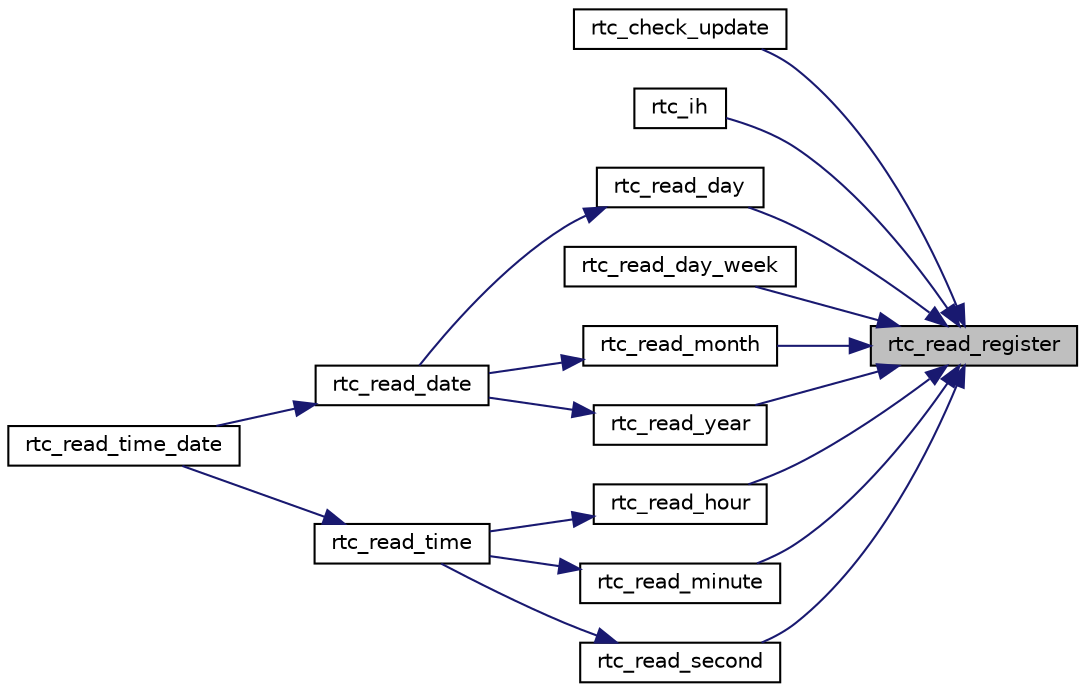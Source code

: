digraph "rtc_read_register"
{
 // INTERACTIVE_SVG=YES
 // LATEX_PDF_SIZE
  edge [fontname="Helvetica",fontsize="10",labelfontname="Helvetica",labelfontsize="10"];
  node [fontname="Helvetica",fontsize="10",shape=record];
  rankdir="RL";
  Node1 [label="rtc_read_register",height=0.2,width=0.4,color="black", fillcolor="grey75", style="filled", fontcolor="black",tooltip=" "];
  Node1 -> Node2 [dir="back",color="midnightblue",fontsize="10",style="solid",fontname="Helvetica"];
  Node2 [label="rtc_check_update",height=0.2,width=0.4,color="black", fillcolor="white", style="filled",URL="$rtc_8c.html#a2d8a9d3d85c96715696f8bab2094ab29",tooltip=" "];
  Node1 -> Node3 [dir="back",color="midnightblue",fontsize="10",style="solid",fontname="Helvetica"];
  Node3 [label="rtc_ih",height=0.2,width=0.4,color="black", fillcolor="white", style="filled",URL="$rtc_8c.html#a75dad42881d64cf07cf1bdc2979a7056",tooltip=" "];
  Node1 -> Node4 [dir="back",color="midnightblue",fontsize="10",style="solid",fontname="Helvetica"];
  Node4 [label="rtc_read_day",height=0.2,width=0.4,color="black", fillcolor="white", style="filled",URL="$rtc_8c.html#a8d6a4c8ebb96bdf2cc635b0364d0d9a1",tooltip=" "];
  Node4 -> Node5 [dir="back",color="midnightblue",fontsize="10",style="solid",fontname="Helvetica"];
  Node5 [label="rtc_read_date",height=0.2,width=0.4,color="black", fillcolor="white", style="filled",URL="$rtc_8c.html#a7af6be95897fac81dcd7bda5285121a4",tooltip=" "];
  Node5 -> Node6 [dir="back",color="midnightblue",fontsize="10",style="solid",fontname="Helvetica"];
  Node6 [label="rtc_read_time_date",height=0.2,width=0.4,color="black", fillcolor="white", style="filled",URL="$rtc_8c.html#ad66426d35709f782c78b71e3e300464b",tooltip=" "];
  Node1 -> Node7 [dir="back",color="midnightblue",fontsize="10",style="solid",fontname="Helvetica"];
  Node7 [label="rtc_read_day_week",height=0.2,width=0.4,color="black", fillcolor="white", style="filled",URL="$rtc_8c.html#a6b06a2423b3dd39b31eaeeadbcb0051d",tooltip=" "];
  Node1 -> Node8 [dir="back",color="midnightblue",fontsize="10",style="solid",fontname="Helvetica"];
  Node8 [label="rtc_read_hour",height=0.2,width=0.4,color="black", fillcolor="white", style="filled",URL="$rtc_8c.html#adbf9deca1f8394a16c58cf43d5a21e6c",tooltip=" "];
  Node8 -> Node9 [dir="back",color="midnightblue",fontsize="10",style="solid",fontname="Helvetica"];
  Node9 [label="rtc_read_time",height=0.2,width=0.4,color="black", fillcolor="white", style="filled",URL="$rtc_8c.html#a00fde00701376185e8bcdedff5b30c34",tooltip=" "];
  Node9 -> Node6 [dir="back",color="midnightblue",fontsize="10",style="solid",fontname="Helvetica"];
  Node1 -> Node10 [dir="back",color="midnightblue",fontsize="10",style="solid",fontname="Helvetica"];
  Node10 [label="rtc_read_minute",height=0.2,width=0.4,color="black", fillcolor="white", style="filled",URL="$rtc_8c.html#ae27a11fce0c32cda6ae920a12f74ae1d",tooltip=" "];
  Node10 -> Node9 [dir="back",color="midnightblue",fontsize="10",style="solid",fontname="Helvetica"];
  Node1 -> Node11 [dir="back",color="midnightblue",fontsize="10",style="solid",fontname="Helvetica"];
  Node11 [label="rtc_read_month",height=0.2,width=0.4,color="black", fillcolor="white", style="filled",URL="$rtc_8c.html#a375cf91cb107feba8c40b07d6e26df7d",tooltip=" "];
  Node11 -> Node5 [dir="back",color="midnightblue",fontsize="10",style="solid",fontname="Helvetica"];
  Node1 -> Node12 [dir="back",color="midnightblue",fontsize="10",style="solid",fontname="Helvetica"];
  Node12 [label="rtc_read_second",height=0.2,width=0.4,color="black", fillcolor="white", style="filled",URL="$rtc_8c.html#ad3cbeffda4bae0684e35cbb4e210080a",tooltip=" "];
  Node12 -> Node9 [dir="back",color="midnightblue",fontsize="10",style="solid",fontname="Helvetica"];
  Node1 -> Node13 [dir="back",color="midnightblue",fontsize="10",style="solid",fontname="Helvetica"];
  Node13 [label="rtc_read_year",height=0.2,width=0.4,color="black", fillcolor="white", style="filled",URL="$rtc_8c.html#aed9f9ab38ce54d8229f81eda6cea65b8",tooltip=" "];
  Node13 -> Node5 [dir="back",color="midnightblue",fontsize="10",style="solid",fontname="Helvetica"];
}
